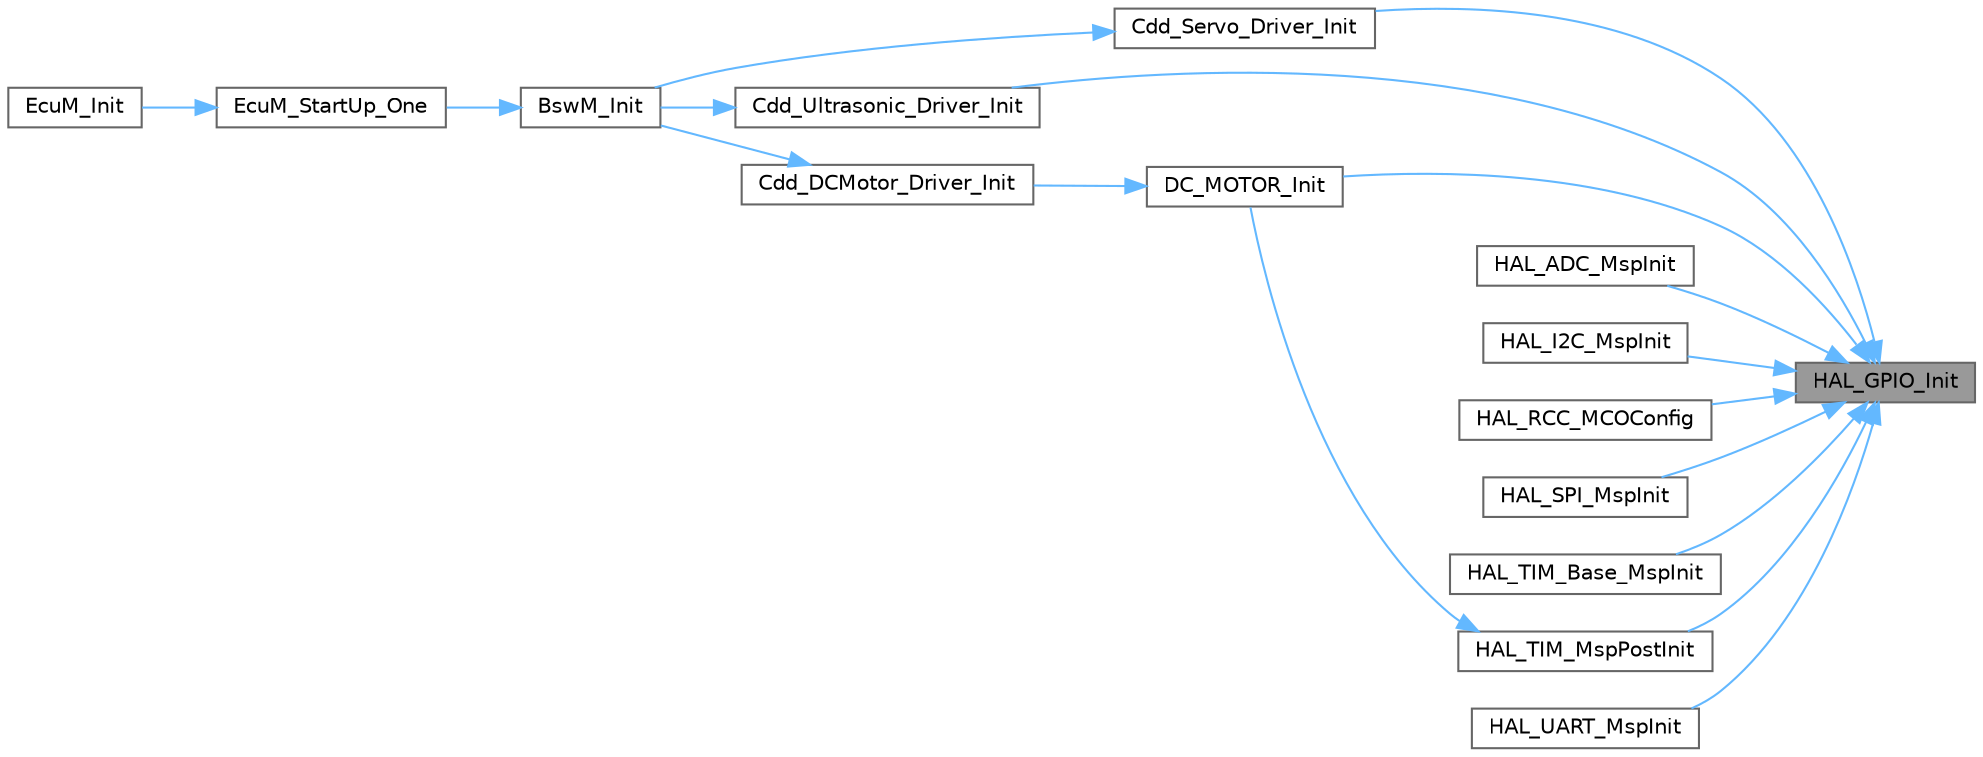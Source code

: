 digraph "HAL_GPIO_Init"
{
 // LATEX_PDF_SIZE
  bgcolor="transparent";
  edge [fontname=Helvetica,fontsize=10,labelfontname=Helvetica,labelfontsize=10];
  node [fontname=Helvetica,fontsize=10,shape=box,height=0.2,width=0.4];
  rankdir="RL";
  Node1 [id="Node000001",label="HAL_GPIO_Init",height=0.2,width=0.4,color="gray40", fillcolor="grey60", style="filled", fontcolor="black",tooltip=" "];
  Node1 -> Node2 [id="edge1_Node000001_Node000002",dir="back",color="steelblue1",style="solid",tooltip=" "];
  Node2 [id="Node000002",label="Cdd_Servo_Driver_Init",height=0.2,width=0.4,color="grey40", fillcolor="white", style="filled",URL="$_cdd___servo_8c.html#aad5bfba4547b78d01c29aabff3aeefe6",tooltip=" "];
  Node2 -> Node3 [id="edge2_Node000002_Node000003",dir="back",color="steelblue1",style="solid",tooltip=" "];
  Node3 [id="Node000003",label="BswM_Init",height=0.2,width=0.4,color="grey40", fillcolor="white", style="filled",URL="$_bsw_m_8c.html#a8b27b28fca934568c53d39e325f5f99d",tooltip=" "];
  Node3 -> Node4 [id="edge3_Node000003_Node000004",dir="back",color="steelblue1",style="solid",tooltip=" "];
  Node4 [id="Node000004",label="EcuM_StartUp_One",height=0.2,width=0.4,color="grey40", fillcolor="white", style="filled",URL="$_ecu_m_8c.html#af3de2af250b278959abacb9c5242596d",tooltip=" "];
  Node4 -> Node5 [id="edge4_Node000004_Node000005",dir="back",color="steelblue1",style="solid",tooltip=" "];
  Node5 [id="Node000005",label="EcuM_Init",height=0.2,width=0.4,color="grey40", fillcolor="white", style="filled",URL="$_ecu_m_8c.html#adb61804e9dba7fd50f6b45b307265451",tooltip=" "];
  Node1 -> Node6 [id="edge5_Node000001_Node000006",dir="back",color="steelblue1",style="solid",tooltip=" "];
  Node6 [id="Node000006",label="Cdd_Ultrasonic_Driver_Init",height=0.2,width=0.4,color="grey40", fillcolor="white", style="filled",URL="$_cdd___ultrasonic_8c.html#a05020709729f547a606d41365543eab7",tooltip="Cdd_Ultrasonic module driver initialization function."];
  Node6 -> Node3 [id="edge6_Node000006_Node000003",dir="back",color="steelblue1",style="solid",tooltip=" "];
  Node1 -> Node7 [id="edge7_Node000001_Node000007",dir="back",color="steelblue1",style="solid",tooltip=" "];
  Node7 [id="Node000007",label="DC_MOTOR_Init",height=0.2,width=0.4,color="grey40", fillcolor="white", style="filled",URL="$_cdd___d_c_motor_8c.html#a68954c455419b4b44a78851e6c2e177b",tooltip=" "];
  Node7 -> Node8 [id="edge8_Node000007_Node000008",dir="back",color="steelblue1",style="solid",tooltip=" "];
  Node8 [id="Node000008",label="Cdd_DCMotor_Driver_Init",height=0.2,width=0.4,color="grey40", fillcolor="white", style="filled",URL="$_cdd___d_c_motor_8c.html#a17a38b3a3b0a23f04ef35e7ce86deb69",tooltip="Cdd_DCMotor module initialization function."];
  Node8 -> Node3 [id="edge9_Node000008_Node000003",dir="back",color="steelblue1",style="solid",tooltip=" "];
  Node1 -> Node9 [id="edge10_Node000001_Node000009",dir="back",color="steelblue1",style="solid",tooltip=" "];
  Node9 [id="Node000009",label="HAL_ADC_MspInit",height=0.2,width=0.4,color="grey40", fillcolor="white", style="filled",URL="$group___a_d_c___exported___functions___group1.html#gaa30863492d5c3103e3e8ce8a63dadd07",tooltip="ADC MSP Initialization This function configures the hardware resources used in this example."];
  Node1 -> Node10 [id="edge11_Node000001_Node000010",dir="back",color="steelblue1",style="solid",tooltip=" "];
  Node10 [id="Node000010",label="HAL_I2C_MspInit",height=0.2,width=0.4,color="grey40", fillcolor="white", style="filled",URL="$group___i2_c___exported___functions___group1.html#gabe01a202c27b23fc150aa66af3130073",tooltip="I2C MSP Initialization This function configures the hardware resources used in this example."];
  Node1 -> Node11 [id="edge12_Node000001_Node000011",dir="back",color="steelblue1",style="solid",tooltip=" "];
  Node11 [id="Node000011",label="HAL_RCC_MCOConfig",height=0.2,width=0.4,color="grey40", fillcolor="white", style="filled",URL="$group___r_c_c___exported___functions___group2.html#ga9de46b9c4ecdb1a5e34136b051a6132c",tooltip="Selects the clock source to output on MCO pin."];
  Node1 -> Node12 [id="edge13_Node000001_Node000012",dir="back",color="steelblue1",style="solid",tooltip=" "];
  Node12 [id="Node000012",label="HAL_SPI_MspInit",height=0.2,width=0.4,color="grey40", fillcolor="white", style="filled",URL="$group___s_p_i___exported___functions___group1.html#ga17f583be14b22caffa6c4e56dcd035ef",tooltip="SPI MSP Initialization This function configures the hardware resources used in this example."];
  Node1 -> Node13 [id="edge14_Node000001_Node000013",dir="back",color="steelblue1",style="solid",tooltip=" "];
  Node13 [id="Node000013",label="HAL_TIM_Base_MspInit",height=0.2,width=0.4,color="grey40", fillcolor="white", style="filled",URL="$group___t_i_m___exported___functions___group1.html#ga818f4d5d1e2f417438d281b4ac9efb9c",tooltip="TIM_Base MSP Initialization This function configures the hardware resources used in this example."];
  Node1 -> Node14 [id="edge15_Node000001_Node000014",dir="back",color="steelblue1",style="solid",tooltip=" "];
  Node14 [id="Node000014",label="HAL_TIM_MspPostInit",height=0.2,width=0.4,color="grey40", fillcolor="white", style="filled",URL="$group___t_i_m___exported___functions___group3.html#gae70bce6c39d0b570a7523b86738cec4b",tooltip=" "];
  Node14 -> Node7 [id="edge16_Node000014_Node000007",dir="back",color="steelblue1",style="solid",tooltip=" "];
  Node1 -> Node15 [id="edge17_Node000001_Node000015",dir="back",color="steelblue1",style="solid",tooltip=" "];
  Node15 [id="Node000015",label="HAL_UART_MspInit",height=0.2,width=0.4,color="grey40", fillcolor="white", style="filled",URL="$group___u_a_r_t___exported___functions___group1.html#ga0e553b32211877322f949b14801bbfa7",tooltip="UART MSP Initialization This function configures the hardware resources used in this example."];
}
